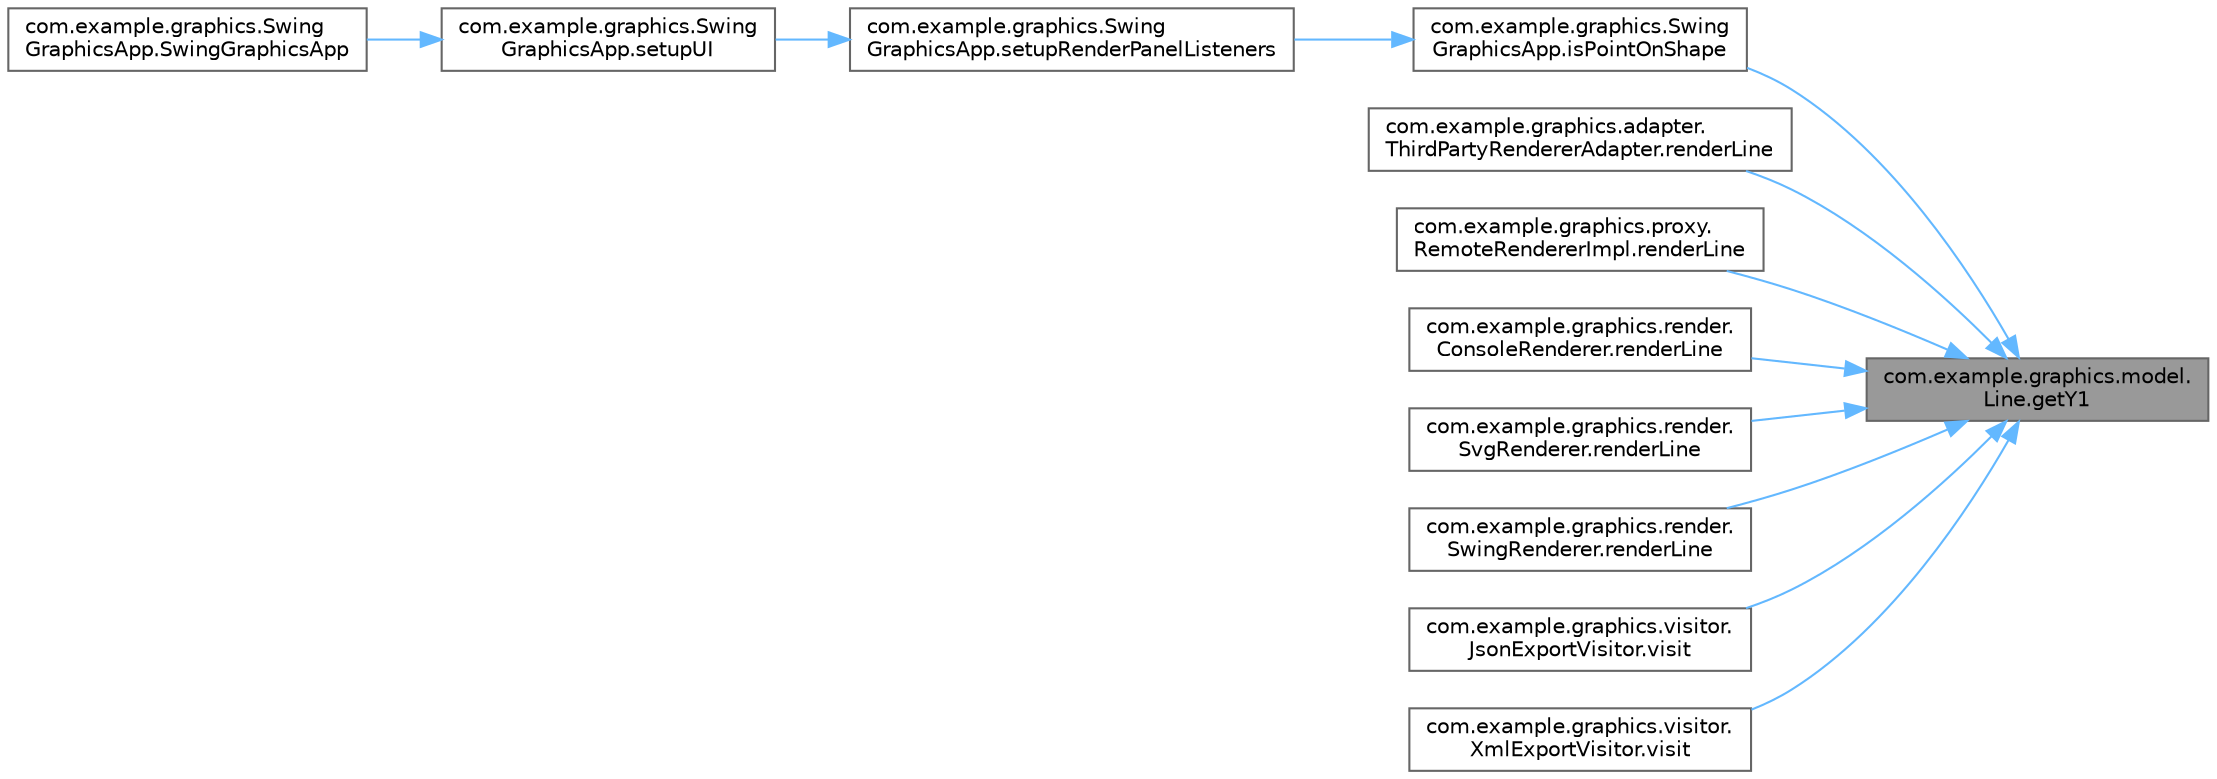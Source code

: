 digraph "com.example.graphics.model.Line.getY1"
{
 // LATEX_PDF_SIZE
  bgcolor="transparent";
  edge [fontname=Helvetica,fontsize=10,labelfontname=Helvetica,labelfontsize=10];
  node [fontname=Helvetica,fontsize=10,shape=box,height=0.2,width=0.4];
  rankdir="RL";
  Node1 [id="Node000001",label="com.example.graphics.model.\lLine.getY1",height=0.2,width=0.4,color="gray40", fillcolor="grey60", style="filled", fontcolor="black",tooltip=" "];
  Node1 -> Node2 [id="edge1_Node000001_Node000002",dir="back",color="steelblue1",style="solid",tooltip=" "];
  Node2 [id="Node000002",label="com.example.graphics.Swing\lGraphicsApp.isPointOnShape",height=0.2,width=0.4,color="grey40", fillcolor="white", style="filled",URL="$classcom_1_1example_1_1graphics_1_1SwingGraphicsApp.html#a1c4d6653e42fc222d6335d008b0b1bc8",tooltip=" "];
  Node2 -> Node3 [id="edge2_Node000002_Node000003",dir="back",color="steelblue1",style="solid",tooltip=" "];
  Node3 [id="Node000003",label="com.example.graphics.Swing\lGraphicsApp.setupRenderPanelListeners",height=0.2,width=0.4,color="grey40", fillcolor="white", style="filled",URL="$classcom_1_1example_1_1graphics_1_1SwingGraphicsApp.html#a0fdd57b5be212547139e10db53e5260e",tooltip=" "];
  Node3 -> Node4 [id="edge3_Node000003_Node000004",dir="back",color="steelblue1",style="solid",tooltip=" "];
  Node4 [id="Node000004",label="com.example.graphics.Swing\lGraphicsApp.setupUI",height=0.2,width=0.4,color="grey40", fillcolor="white", style="filled",URL="$classcom_1_1example_1_1graphics_1_1SwingGraphicsApp.html#ae8019d68e884d3a0c6f979f93a207c55",tooltip=" "];
  Node4 -> Node5 [id="edge4_Node000004_Node000005",dir="back",color="steelblue1",style="solid",tooltip=" "];
  Node5 [id="Node000005",label="com.example.graphics.Swing\lGraphicsApp.SwingGraphicsApp",height=0.2,width=0.4,color="grey40", fillcolor="white", style="filled",URL="$classcom_1_1example_1_1graphics_1_1SwingGraphicsApp.html#a2bbfba9c605640127400aa7f8e982b35",tooltip=" "];
  Node1 -> Node6 [id="edge5_Node000001_Node000006",dir="back",color="steelblue1",style="solid",tooltip=" "];
  Node6 [id="Node000006",label="com.example.graphics.adapter.\lThirdPartyRendererAdapter.renderLine",height=0.2,width=0.4,color="grey40", fillcolor="white", style="filled",URL="$classcom_1_1example_1_1graphics_1_1adapter_1_1ThirdPartyRendererAdapter.html#a53d4431e29b11b89274c8019992aa1b2",tooltip=" "];
  Node1 -> Node7 [id="edge6_Node000001_Node000007",dir="back",color="steelblue1",style="solid",tooltip=" "];
  Node7 [id="Node000007",label="com.example.graphics.proxy.\lRemoteRendererImpl.renderLine",height=0.2,width=0.4,color="grey40", fillcolor="white", style="filled",URL="$classcom_1_1example_1_1graphics_1_1proxy_1_1RemoteRendererImpl.html#abb644ac214c48315cee481a93e786b5d",tooltip=" "];
  Node1 -> Node8 [id="edge7_Node000001_Node000008",dir="back",color="steelblue1",style="solid",tooltip=" "];
  Node8 [id="Node000008",label="com.example.graphics.render.\lConsoleRenderer.renderLine",height=0.2,width=0.4,color="grey40", fillcolor="white", style="filled",URL="$classcom_1_1example_1_1graphics_1_1render_1_1ConsoleRenderer.html#a5ce1b073b923220afb14ea4a6d6aafdb",tooltip=" "];
  Node1 -> Node9 [id="edge8_Node000001_Node000009",dir="back",color="steelblue1",style="solid",tooltip=" "];
  Node9 [id="Node000009",label="com.example.graphics.render.\lSvgRenderer.renderLine",height=0.2,width=0.4,color="grey40", fillcolor="white", style="filled",URL="$classcom_1_1example_1_1graphics_1_1render_1_1SvgRenderer.html#a8ab7ab8576d8f84e0839e37f7def1cdb",tooltip=" "];
  Node1 -> Node10 [id="edge9_Node000001_Node000010",dir="back",color="steelblue1",style="solid",tooltip=" "];
  Node10 [id="Node000010",label="com.example.graphics.render.\lSwingRenderer.renderLine",height=0.2,width=0.4,color="grey40", fillcolor="white", style="filled",URL="$classcom_1_1example_1_1graphics_1_1render_1_1SwingRenderer.html#a5f4a7fcc8630425427bfb0313afb10ae",tooltip=" "];
  Node1 -> Node11 [id="edge10_Node000001_Node000011",dir="back",color="steelblue1",style="solid",tooltip=" "];
  Node11 [id="Node000011",label="com.example.graphics.visitor.\lJsonExportVisitor.visit",height=0.2,width=0.4,color="grey40", fillcolor="white", style="filled",URL="$classcom_1_1example_1_1graphics_1_1visitor_1_1JsonExportVisitor.html#a80f8ce761be62b10f23f279935b3d849",tooltip=" "];
  Node1 -> Node12 [id="edge11_Node000001_Node000012",dir="back",color="steelblue1",style="solid",tooltip=" "];
  Node12 [id="Node000012",label="com.example.graphics.visitor.\lXmlExportVisitor.visit",height=0.2,width=0.4,color="grey40", fillcolor="white", style="filled",URL="$classcom_1_1example_1_1graphics_1_1visitor_1_1XmlExportVisitor.html#a97589449ad68080b6825550b56366db0",tooltip=" "];
}
